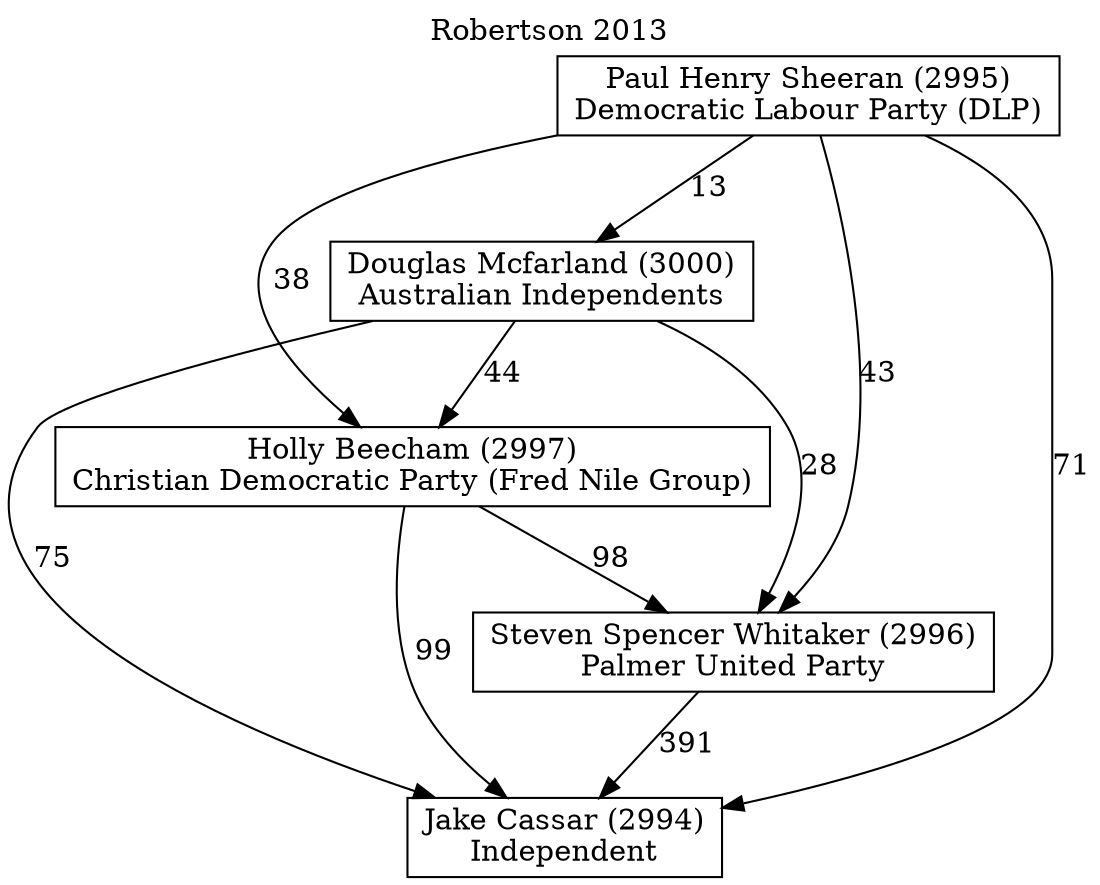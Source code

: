 // House preference flow
digraph "Jake Cassar (2994)_Robertson_2013" {
	graph [label="Robertson 2013" labelloc=t mclimit=10]
	node [shape=box]
	"Jake Cassar (2994)" [label="Jake Cassar (2994)
Independent"]
	"Steven Spencer Whitaker (2996)" [label="Steven Spencer Whitaker (2996)
Palmer United Party"]
	"Holly Beecham (2997)" [label="Holly Beecham (2997)
Christian Democratic Party (Fred Nile Group)"]
	"Douglas Mcfarland (3000)" [label="Douglas Mcfarland (3000)
Australian Independents"]
	"Paul Henry Sheeran (2995)" [label="Paul Henry Sheeran (2995)
Democratic Labour Party (DLP)"]
	"Steven Spencer Whitaker (2996)" -> "Jake Cassar (2994)" [label=391]
	"Holly Beecham (2997)" -> "Steven Spencer Whitaker (2996)" [label=98]
	"Douglas Mcfarland (3000)" -> "Holly Beecham (2997)" [label=44]
	"Paul Henry Sheeran (2995)" -> "Douglas Mcfarland (3000)" [label=13]
	"Holly Beecham (2997)" -> "Jake Cassar (2994)" [label=99]
	"Douglas Mcfarland (3000)" -> "Jake Cassar (2994)" [label=75]
	"Paul Henry Sheeran (2995)" -> "Jake Cassar (2994)" [label=71]
	"Paul Henry Sheeran (2995)" -> "Holly Beecham (2997)" [label=38]
	"Douglas Mcfarland (3000)" -> "Steven Spencer Whitaker (2996)" [label=28]
	"Paul Henry Sheeran (2995)" -> "Steven Spencer Whitaker (2996)" [label=43]
}
